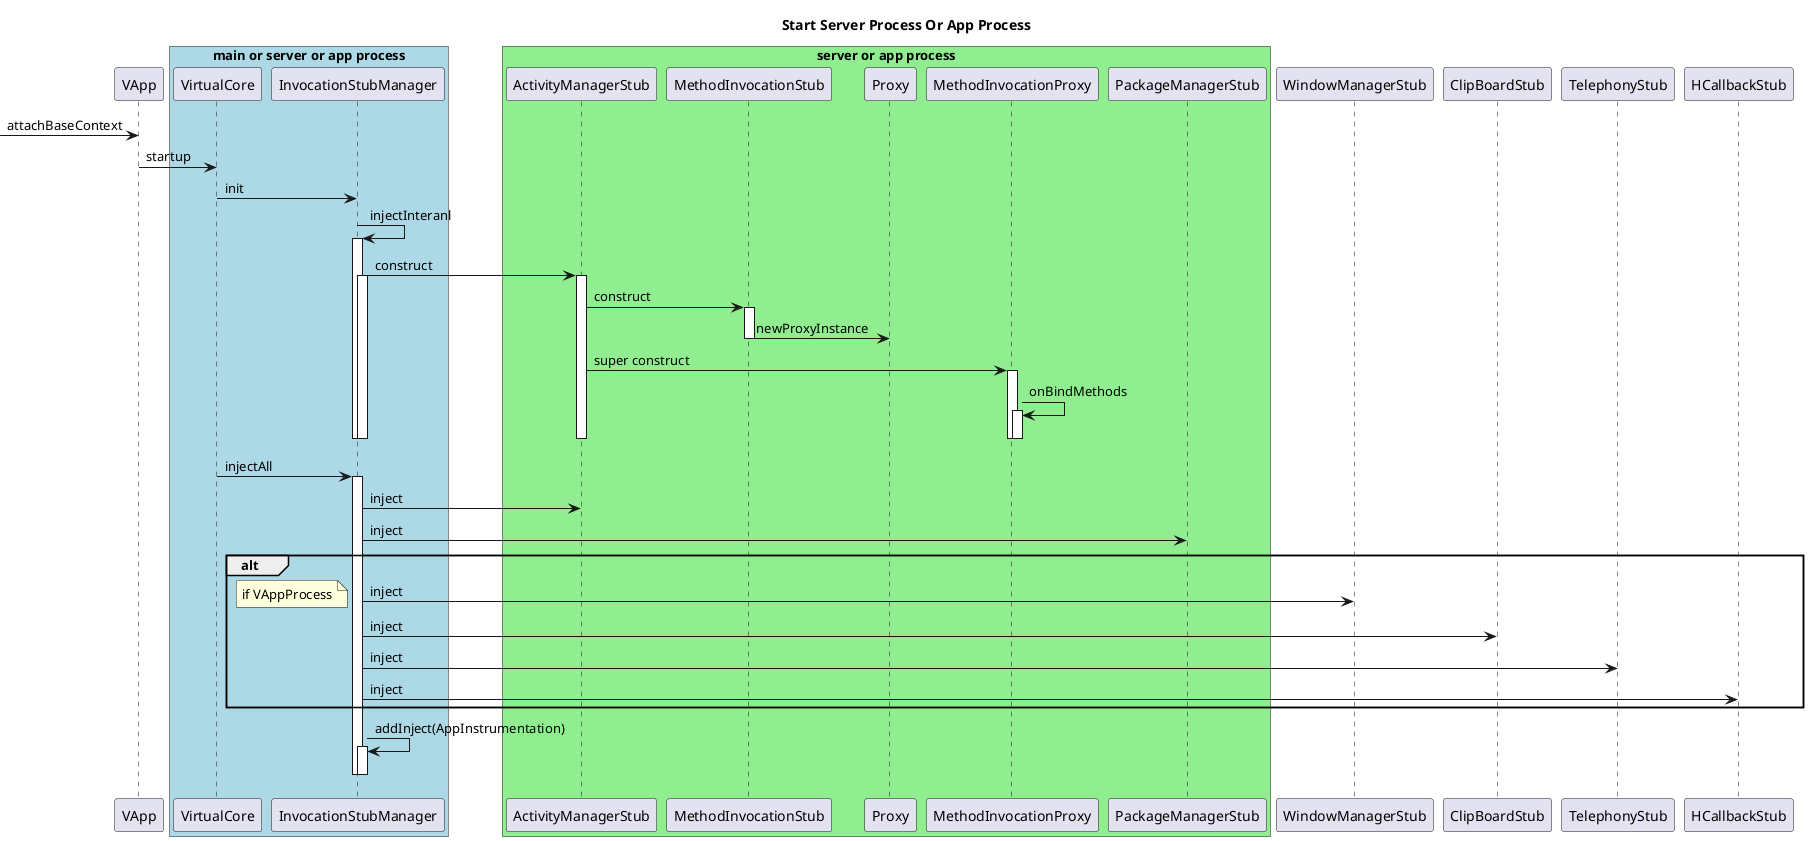 @startuml
title Start Server Process Or App Process
participant VApp
box "main or server or app process" #LightBlue
participant VirtualCore as VC
participant InvocationStubManager as ISM
end box
box "server or app process" #LightGreen
participant ActivityManagerStub
participant MethodInvocationStub
participant Proxy
participant MethodInvocationProxy
participant PackageManagerStub
endbox

[-> VApp : attachBaseContext
VApp -> VC : startup
VC -> ISM: init
ISM -> ISM : injectInteranl
activate ISM
ISM -> ActivityManagerStub : construct
activate ActivityManagerStub
activate ISM
ActivityManagerStub -> MethodInvocationStub : construct
activate MethodInvocationStub
MethodInvocationStub -> Proxy : newProxyInstance
deactivate MethodInvocationStub
ActivityManagerStub -> MethodInvocationProxy : super construct
activate MethodInvocationProxy
MethodInvocationProxy -> MethodInvocationProxy : onBindMethods
activate MethodInvocationProxy
deactivate MethodInvocationProxy
deactivate MethodInvocationProxy
deactivate ActivityManagerStub
deactivate ISM
deactivate ISM
VC -> ISM: injectAll
activate ISM
ISM -> ActivityManagerStub : inject
ISM -> PackageManagerStub : inject
alt
ISM -> WindowManagerStub : inject
note left : if VAppProcess
ISM -> ClipBoardStub : inject
ISM -> TelephonyStub : inject
ISM -> HCallbackStub : inject
end
ISM -> ISM : addInject(AppInstrumentation)
activate ISM
deactivate ISM
deactivate ISM

@enduml